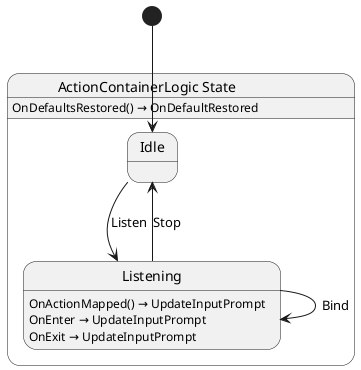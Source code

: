 @startuml ActionContainerLogic
state "ActionContainerLogic State" as Yolk_UI_Options_ActionBindButton_ActionContainerLogic_State {
  state "Idle" as Yolk_UI_Options_ActionBindButton_ActionContainerLogic_State_Idle
  state "Listening" as Yolk_UI_Options_ActionBindButton_ActionContainerLogic_State_Listening
}

Yolk_UI_Options_ActionBindButton_ActionContainerLogic_State_Idle --> Yolk_UI_Options_ActionBindButton_ActionContainerLogic_State_Listening : Listen
Yolk_UI_Options_ActionBindButton_ActionContainerLogic_State_Listening --> Yolk_UI_Options_ActionBindButton_ActionContainerLogic_State_Idle : Stop
Yolk_UI_Options_ActionBindButton_ActionContainerLogic_State_Listening --> Yolk_UI_Options_ActionBindButton_ActionContainerLogic_State_Listening : Bind

Yolk_UI_Options_ActionBindButton_ActionContainerLogic_State : OnDefaultsRestored() → OnDefaultRestored
Yolk_UI_Options_ActionBindButton_ActionContainerLogic_State_Listening : OnActionMapped() → UpdateInputPrompt
Yolk_UI_Options_ActionBindButton_ActionContainerLogic_State_Listening : OnEnter → UpdateInputPrompt
Yolk_UI_Options_ActionBindButton_ActionContainerLogic_State_Listening : OnExit → UpdateInputPrompt

[*] --> Yolk_UI_Options_ActionBindButton_ActionContainerLogic_State_Idle
@enduml